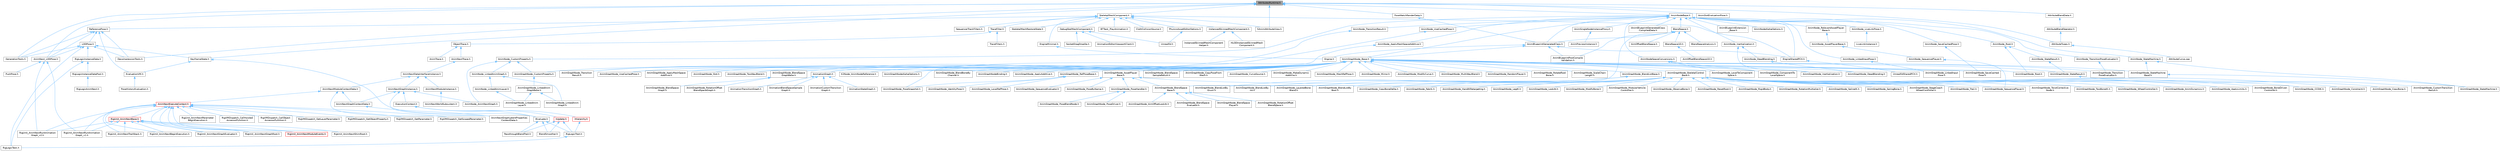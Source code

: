 digraph "AttributesRuntime.h"
{
 // INTERACTIVE_SVG=YES
 // LATEX_PDF_SIZE
  bgcolor="transparent";
  edge [fontname=Helvetica,fontsize=10,labelfontname=Helvetica,labelfontsize=10];
  node [fontname=Helvetica,fontsize=10,shape=box,height=0.2,width=0.4];
  Node1 [id="Node000001",label="AttributesRuntime.h",height=0.2,width=0.4,color="gray40", fillcolor="grey60", style="filled", fontcolor="black",tooltip=" "];
  Node1 -> Node2 [id="edge1_Node000001_Node000002",dir="back",color="steelblue1",style="solid",tooltip=" "];
  Node2 [id="Node000002",label="AnimNext_LODPose.h",height=0.2,width=0.4,color="grey40", fillcolor="white", style="filled",URL="$d7/d76/AnimNext__LODPose_8h.html",tooltip=" "];
  Node2 -> Node3 [id="edge2_Node000002_Node000003",dir="back",color="steelblue1",style="solid",tooltip=" "];
  Node3 [id="Node000003",label="PushPose.h",height=0.2,width=0.4,color="grey40", fillcolor="white", style="filled",URL="$d2/de9/PushPose_8h.html",tooltip=" "];
  Node2 -> Node4 [id="edge3_Node000002_Node000004",dir="back",color="steelblue1",style="solid",tooltip=" "];
  Node4 [id="Node000004",label="RigUnit_AnimNextRunAnimation\lGraph_v1.h",height=0.2,width=0.4,color="grey40", fillcolor="white", style="filled",URL="$d1/df7/RigUnit__AnimNextRunAnimationGraph__v1_8h.html",tooltip=" "];
  Node2 -> Node5 [id="edge4_Node000002_Node000005",dir="back",color="steelblue1",style="solid",tooltip=" "];
  Node5 [id="Node000005",label="RigUnit_AnimNextRunAnimation\lGraph_v2.h",height=0.2,width=0.4,color="grey40", fillcolor="white", style="filled",URL="$d6/d84/RigUnit__AnimNextRunAnimationGraph__v2_8h.html",tooltip=" "];
  Node1 -> Node6 [id="edge5_Node000001_Node000006",dir="back",color="steelblue1",style="solid",tooltip=" "];
  Node6 [id="Node000006",label="AnimNodeBase.h",height=0.2,width=0.4,color="grey40", fillcolor="white", style="filled",URL="$d9/dce/AnimNodeBase_8h.html",tooltip=" "];
  Node6 -> Node7 [id="edge6_Node000006_Node000007",dir="back",color="steelblue1",style="solid",tooltip=" "];
  Node7 [id="Node000007",label="AnimBlueprintExtension\l_Base.h",height=0.2,width=0.4,color="grey40", fillcolor="white", style="filled",URL="$d1/d73/AnimBlueprintExtension__Base_8h.html",tooltip=" "];
  Node6 -> Node8 [id="edge7_Node000006_Node000008",dir="back",color="steelblue1",style="solid",tooltip=" "];
  Node8 [id="Node000008",label="AnimBlueprintGeneratedClass.h",height=0.2,width=0.4,color="grey40", fillcolor="white", style="filled",URL="$dc/d81/AnimBlueprintGeneratedClass_8h.html",tooltip=" "];
  Node8 -> Node9 [id="edge8_Node000008_Node000009",dir="back",color="steelblue1",style="solid",tooltip=" "];
  Node9 [id="Node000009",label="AnimBlueprintPostCompile\lValidation.h",height=0.2,width=0.4,color="grey40", fillcolor="white", style="filled",URL="$de/d1b/AnimBlueprintPostCompileValidation_8h.html",tooltip=" "];
  Node8 -> Node10 [id="edge9_Node000008_Node000010",dir="back",color="steelblue1",style="solid",tooltip=" "];
  Node10 [id="Node000010",label="AnimGraphNode_Base.h",height=0.2,width=0.4,color="grey40", fillcolor="white", style="filled",URL="$d0/dfb/AnimGraphNode__Base_8h.html",tooltip=" "];
  Node10 -> Node11 [id="edge10_Node000010_Node000011",dir="back",color="steelblue1",style="solid",tooltip=" "];
  Node11 [id="Node000011",label="AnimGraphNodeAlphaOptions.h",height=0.2,width=0.4,color="grey40", fillcolor="white", style="filled",URL="$d6/df6/AnimGraphNodeAlphaOptions_8h.html",tooltip=" "];
  Node10 -> Node12 [id="edge11_Node000010_Node000012",dir="back",color="steelblue1",style="solid",tooltip=" "];
  Node12 [id="Node000012",label="AnimGraphNodeBinding.h",height=0.2,width=0.4,color="grey40", fillcolor="white", style="filled",URL="$d6/d3b/AnimGraphNodeBinding_8h.html",tooltip=" "];
  Node10 -> Node13 [id="edge12_Node000010_Node000013",dir="back",color="steelblue1",style="solid",tooltip=" "];
  Node13 [id="Node000013",label="AnimGraphNode_ApplyAdditive.h",height=0.2,width=0.4,color="grey40", fillcolor="white", style="filled",URL="$da/d67/AnimGraphNode__ApplyAdditive_8h.html",tooltip=" "];
  Node10 -> Node14 [id="edge13_Node000010_Node000014",dir="back",color="steelblue1",style="solid",tooltip=" "];
  Node14 [id="Node000014",label="AnimGraphNode_ApplyMeshSpace\lAdditive.h",height=0.2,width=0.4,color="grey40", fillcolor="white", style="filled",URL="$dd/dc4/AnimGraphNode__ApplyMeshSpaceAdditive_8h.html",tooltip=" "];
  Node10 -> Node15 [id="edge14_Node000010_Node000015",dir="back",color="steelblue1",style="solid",tooltip=" "];
  Node15 [id="Node000015",label="AnimGraphNode_AssetPlayer\lBase.h",height=0.2,width=0.4,color="grey40", fillcolor="white", style="filled",URL="$d1/d4f/AnimGraphNode__AssetPlayerBase_8h.html",tooltip=" "];
  Node15 -> Node16 [id="edge15_Node000015_Node000016",dir="back",color="steelblue1",style="solid",tooltip=" "];
  Node16 [id="Node000016",label="AnimGraphNode_BlendSpace\lBase.h",height=0.2,width=0.4,color="grey40", fillcolor="white", style="filled",URL="$d7/d6d/AnimGraphNode__BlendSpaceBase_8h.html",tooltip=" "];
  Node16 -> Node17 [id="edge16_Node000016_Node000017",dir="back",color="steelblue1",style="solid",tooltip=" "];
  Node17 [id="Node000017",label="AnimGraphNode_AimOffsetLookAt.h",height=0.2,width=0.4,color="grey40", fillcolor="white", style="filled",URL="$d2/daa/AnimGraphNode__AimOffsetLookAt_8h.html",tooltip=" "];
  Node16 -> Node18 [id="edge17_Node000016_Node000018",dir="back",color="steelblue1",style="solid",tooltip=" "];
  Node18 [id="Node000018",label="AnimGraphNode_BlendSpace\lEvaluator.h",height=0.2,width=0.4,color="grey40", fillcolor="white", style="filled",URL="$d0/d5d/AnimGraphNode__BlendSpaceEvaluator_8h.html",tooltip=" "];
  Node16 -> Node19 [id="edge18_Node000016_Node000019",dir="back",color="steelblue1",style="solid",tooltip=" "];
  Node19 [id="Node000019",label="AnimGraphNode_BlendSpace\lPlayer.h",height=0.2,width=0.4,color="grey40", fillcolor="white", style="filled",URL="$d2/d22/AnimGraphNode__BlendSpacePlayer_8h.html",tooltip=" "];
  Node16 -> Node20 [id="edge19_Node000016_Node000020",dir="back",color="steelblue1",style="solid",tooltip=" "];
  Node20 [id="Node000020",label="AnimGraphNode_RotationOffset\lBlendSpace.h",height=0.2,width=0.4,color="grey40", fillcolor="white", style="filled",URL="$dc/dd5/AnimGraphNode__RotationOffsetBlendSpace_8h.html",tooltip=" "];
  Node15 -> Node21 [id="edge20_Node000015_Node000021",dir="back",color="steelblue1",style="solid",tooltip=" "];
  Node21 [id="Node000021",label="AnimGraphNode_PoseByName.h",height=0.2,width=0.4,color="grey40", fillcolor="white", style="filled",URL="$d7/d02/AnimGraphNode__PoseByName_8h.html",tooltip=" "];
  Node15 -> Node22 [id="edge21_Node000015_Node000022",dir="back",color="steelblue1",style="solid",tooltip=" "];
  Node22 [id="Node000022",label="AnimGraphNode_PoseHandler.h",height=0.2,width=0.4,color="grey40", fillcolor="white", style="filled",URL="$df/dfb/AnimGraphNode__PoseHandler_8h.html",tooltip=" "];
  Node22 -> Node23 [id="edge22_Node000022_Node000023",dir="back",color="steelblue1",style="solid",tooltip=" "];
  Node23 [id="Node000023",label="AnimGraphNode_PoseBlendNode.h",height=0.2,width=0.4,color="grey40", fillcolor="white", style="filled",URL="$de/d70/AnimGraphNode__PoseBlendNode_8h.html",tooltip=" "];
  Node22 -> Node24 [id="edge23_Node000022_Node000024",dir="back",color="steelblue1",style="solid",tooltip=" "];
  Node24 [id="Node000024",label="AnimGraphNode_PoseDriver.h",height=0.2,width=0.4,color="grey40", fillcolor="white", style="filled",URL="$d7/d7d/AnimGraphNode__PoseDriver_8h.html",tooltip=" "];
  Node15 -> Node25 [id="edge24_Node000015_Node000025",dir="back",color="steelblue1",style="solid",tooltip=" "];
  Node25 [id="Node000025",label="AnimGraphNode_SequenceEvaluator.h",height=0.2,width=0.4,color="grey40", fillcolor="white", style="filled",URL="$d1/d1c/AnimGraphNode__SequenceEvaluator_8h.html",tooltip=" "];
  Node15 -> Node26 [id="edge25_Node000015_Node000026",dir="back",color="steelblue1",style="solid",tooltip=" "];
  Node26 [id="Node000026",label="AnimGraphNode_SequencePlayer.h",height=0.2,width=0.4,color="grey40", fillcolor="white", style="filled",URL="$d2/d91/AnimGraphNode__SequencePlayer_8h.html",tooltip=" "];
  Node10 -> Node27 [id="edge26_Node000010_Node000027",dir="back",color="steelblue1",style="solid",tooltip=" "];
  Node27 [id="Node000027",label="AnimGraphNode_BlendBoneBy\lChannel.h",height=0.2,width=0.4,color="grey40", fillcolor="white", style="filled",URL="$de/da9/AnimGraphNode__BlendBoneByChannel_8h.html",tooltip=" "];
  Node10 -> Node28 [id="edge27_Node000010_Node000028",dir="back",color="steelblue1",style="solid",tooltip=" "];
  Node28 [id="Node000028",label="AnimGraphNode_BlendListBase.h",height=0.2,width=0.4,color="grey40", fillcolor="white", style="filled",URL="$d7/d20/AnimGraphNode__BlendListBase_8h.html",tooltip=" "];
  Node28 -> Node29 [id="edge28_Node000028_Node000029",dir="back",color="steelblue1",style="solid",tooltip=" "];
  Node29 [id="Node000029",label="AnimGraphNode_BlendListBy\lBool.h",height=0.2,width=0.4,color="grey40", fillcolor="white", style="filled",URL="$d9/d9d/AnimGraphNode__BlendListByBool_8h.html",tooltip=" "];
  Node28 -> Node30 [id="edge29_Node000028_Node000030",dir="back",color="steelblue1",style="solid",tooltip=" "];
  Node30 [id="Node000030",label="AnimGraphNode_BlendListBy\lEnum.h",height=0.2,width=0.4,color="grey40", fillcolor="white", style="filled",URL="$de/d60/AnimGraphNode__BlendListByEnum_8h.html",tooltip=" "];
  Node28 -> Node31 [id="edge30_Node000028_Node000031",dir="back",color="steelblue1",style="solid",tooltip=" "];
  Node31 [id="Node000031",label="AnimGraphNode_BlendListBy\lInt.h",height=0.2,width=0.4,color="grey40", fillcolor="white", style="filled",URL="$dc/df2/AnimGraphNode__BlendListByInt_8h.html",tooltip=" "];
  Node28 -> Node32 [id="edge31_Node000028_Node000032",dir="back",color="steelblue1",style="solid",tooltip=" "];
  Node32 [id="Node000032",label="AnimGraphNode_LayeredBone\lBlend.h",height=0.2,width=0.4,color="grey40", fillcolor="white", style="filled",URL="$d2/d01/AnimGraphNode__LayeredBoneBlend_8h.html",tooltip=" "];
  Node10 -> Node33 [id="edge32_Node000010_Node000033",dir="back",color="steelblue1",style="solid",tooltip=" "];
  Node33 [id="Node000033",label="AnimGraphNode_BlendSpace\lGraphBase.h",height=0.2,width=0.4,color="grey40", fillcolor="white", style="filled",URL="$d6/d44/AnimGraphNode__BlendSpaceGraphBase_8h.html",tooltip=" "];
  Node33 -> Node34 [id="edge33_Node000033_Node000034",dir="back",color="steelblue1",style="solid",tooltip=" "];
  Node34 [id="Node000034",label="AnimGraphNode_BlendSpace\lGraph.h",height=0.2,width=0.4,color="grey40", fillcolor="white", style="filled",URL="$d7/d81/AnimGraphNode__BlendSpaceGraph_8h.html",tooltip=" "];
  Node33 -> Node35 [id="edge34_Node000033_Node000035",dir="back",color="steelblue1",style="solid",tooltip=" "];
  Node35 [id="Node000035",label="AnimGraphNode_RotationOffset\lBlendSpaceGraph.h",height=0.2,width=0.4,color="grey40", fillcolor="white", style="filled",URL="$d0/d4c/AnimGraphNode__RotationOffsetBlendSpaceGraph_8h.html",tooltip=" "];
  Node10 -> Node36 [id="edge35_Node000010_Node000036",dir="back",color="steelblue1",style="solid",tooltip=" "];
  Node36 [id="Node000036",label="AnimGraphNode_BlendSpace\lSampleResult.h",height=0.2,width=0.4,color="grey40", fillcolor="white", style="filled",URL="$de/df8/AnimGraphNode__BlendSpaceSampleResult_8h.html",tooltip=" "];
  Node10 -> Node37 [id="edge36_Node000010_Node000037",dir="back",color="steelblue1",style="solid",tooltip=" "];
  Node37 [id="Node000037",label="AnimGraphNode_ComponentTo\lLocalSpace.h",height=0.2,width=0.4,color="grey40", fillcolor="white", style="filled",URL="$d1/d3f/AnimGraphNode__ComponentToLocalSpace_8h.html",tooltip=" "];
  Node10 -> Node38 [id="edge37_Node000010_Node000038",dir="back",color="steelblue1",style="solid",tooltip=" "];
  Node38 [id="Node000038",label="AnimGraphNode_CopyPoseFrom\lMesh.h",height=0.2,width=0.4,color="grey40", fillcolor="white", style="filled",URL="$d6/d71/AnimGraphNode__CopyPoseFromMesh_8h.html",tooltip=" "];
  Node10 -> Node39 [id="edge38_Node000010_Node000039",dir="back",color="steelblue1",style="solid",tooltip=" "];
  Node39 [id="Node000039",label="AnimGraphNode_CurveSource.h",height=0.2,width=0.4,color="grey40", fillcolor="white", style="filled",URL="$dc/de5/AnimGraphNode__CurveSource_8h.html",tooltip=" "];
  Node10 -> Node40 [id="edge39_Node000010_Node000040",dir="back",color="steelblue1",style="solid",tooltip=" "];
  Node40 [id="Node000040",label="AnimGraphNode_CustomProperty.h",height=0.2,width=0.4,color="grey40", fillcolor="white", style="filled",URL="$d8/d3f/AnimGraphNode__CustomProperty_8h.html",tooltip=" "];
  Node40 -> Node41 [id="edge40_Node000040_Node000041",dir="back",color="steelblue1",style="solid",tooltip=" "];
  Node41 [id="Node000041",label="AnimGraphNode_LinkedAnim\lGraphBase.h",height=0.2,width=0.4,color="grey40", fillcolor="white", style="filled",URL="$d5/de1/AnimGraphNode__LinkedAnimGraphBase_8h.html",tooltip=" "];
  Node41 -> Node42 [id="edge41_Node000041_Node000042",dir="back",color="steelblue1",style="solid",tooltip=" "];
  Node42 [id="Node000042",label="AnimGraphNode_LinkedAnim\lGraph.h",height=0.2,width=0.4,color="grey40", fillcolor="white", style="filled",URL="$da/dd5/AnimGraphNode__LinkedAnimGraph_8h.html",tooltip=" "];
  Node41 -> Node43 [id="edge42_Node000041_Node000043",dir="back",color="steelblue1",style="solid",tooltip=" "];
  Node43 [id="Node000043",label="AnimGraphNode_LinkedAnim\lLayer.h",height=0.2,width=0.4,color="grey40", fillcolor="white", style="filled",URL="$dc/d51/AnimGraphNode__LinkedAnimLayer_8h.html",tooltip=" "];
  Node10 -> Node44 [id="edge43_Node000010_Node000044",dir="back",color="steelblue1",style="solid",tooltip=" "];
  Node44 [id="Node000044",label="AnimGraphNode_DeadBlending.h",height=0.2,width=0.4,color="grey40", fillcolor="white", style="filled",URL="$d8/d73/AnimGraphNode__DeadBlending_8h.html",tooltip=" "];
  Node10 -> Node45 [id="edge44_Node000010_Node000045",dir="back",color="steelblue1",style="solid",tooltip=" "];
  Node45 [id="Node000045",label="AnimGraphNode_Inertialization.h",height=0.2,width=0.4,color="grey40", fillcolor="white", style="filled",URL="$d7/d66/AnimGraphNode__Inertialization_8h.html",tooltip=" "];
  Node10 -> Node46 [id="edge45_Node000010_Node000046",dir="back",color="steelblue1",style="solid",tooltip=" "];
  Node46 [id="Node000046",label="AnimGraphNode_LinkedInput\lPose.h",height=0.2,width=0.4,color="grey40", fillcolor="white", style="filled",URL="$d7/d8c/AnimGraphNode__LinkedInputPose_8h.html",tooltip=" "];
  Node10 -> Node47 [id="edge46_Node000010_Node000047",dir="back",color="steelblue1",style="solid",tooltip=" "];
  Node47 [id="Node000047",label="AnimGraphNode_LocalToComponent\lSpace.h",height=0.2,width=0.4,color="grey40", fillcolor="white", style="filled",URL="$d6/d01/AnimGraphNode__LocalToComponentSpace_8h.html",tooltip=" "];
  Node10 -> Node48 [id="edge47_Node000010_Node000048",dir="back",color="steelblue1",style="solid",tooltip=" "];
  Node48 [id="Node000048",label="AnimGraphNode_MakeDynamic\lAdditive.h",height=0.2,width=0.4,color="grey40", fillcolor="white", style="filled",URL="$d4/dc9/AnimGraphNode__MakeDynamicAdditive_8h.html",tooltip=" "];
  Node10 -> Node49 [id="edge48_Node000010_Node000049",dir="back",color="steelblue1",style="solid",tooltip=" "];
  Node49 [id="Node000049",label="AnimGraphNode_MeshRefPose.h",height=0.2,width=0.4,color="grey40", fillcolor="white", style="filled",URL="$d3/d58/AnimGraphNode__MeshRefPose_8h.html",tooltip=" "];
  Node10 -> Node50 [id="edge49_Node000010_Node000050",dir="back",color="steelblue1",style="solid",tooltip=" "];
  Node50 [id="Node000050",label="AnimGraphNode_Mirror.h",height=0.2,width=0.4,color="grey40", fillcolor="white", style="filled",URL="$de/d96/AnimGraphNode__Mirror_8h.html",tooltip=" "];
  Node10 -> Node51 [id="edge50_Node000010_Node000051",dir="back",color="steelblue1",style="solid",tooltip=" "];
  Node51 [id="Node000051",label="AnimGraphNode_ModifyCurve.h",height=0.2,width=0.4,color="grey40", fillcolor="white", style="filled",URL="$d5/d09/AnimGraphNode__ModifyCurve_8h.html",tooltip=" "];
  Node10 -> Node52 [id="edge51_Node000010_Node000052",dir="back",color="steelblue1",style="solid",tooltip=" "];
  Node52 [id="Node000052",label="AnimGraphNode_MultiWayBlend.h",height=0.2,width=0.4,color="grey40", fillcolor="white", style="filled",URL="$dd/dcb/AnimGraphNode__MultiWayBlend_8h.html",tooltip=" "];
  Node10 -> Node53 [id="edge52_Node000010_Node000053",dir="back",color="steelblue1",style="solid",tooltip=" "];
  Node53 [id="Node000053",label="AnimGraphNode_PoseSnapshot.h",height=0.2,width=0.4,color="grey40", fillcolor="white", style="filled",URL="$d1/d92/AnimGraphNode__PoseSnapshot_8h.html",tooltip=" "];
  Node10 -> Node54 [id="edge53_Node000010_Node000054",dir="back",color="steelblue1",style="solid",tooltip=" "];
  Node54 [id="Node000054",label="AnimGraphNode_RandomPlayer.h",height=0.2,width=0.4,color="grey40", fillcolor="white", style="filled",URL="$dc/d48/AnimGraphNode__RandomPlayer_8h.html",tooltip=" "];
  Node10 -> Node55 [id="edge54_Node000010_Node000055",dir="back",color="steelblue1",style="solid",tooltip=" "];
  Node55 [id="Node000055",label="AnimGraphNode_RefPoseBase.h",height=0.2,width=0.4,color="grey40", fillcolor="white", style="filled",URL="$d8/d34/AnimGraphNode__RefPoseBase_8h.html",tooltip=" "];
  Node55 -> Node56 [id="edge55_Node000055_Node000056",dir="back",color="steelblue1",style="solid",tooltip=" "];
  Node56 [id="Node000056",label="AnimGraphNode_IdentityPose.h",height=0.2,width=0.4,color="grey40", fillcolor="white", style="filled",URL="$d8/dac/AnimGraphNode__IdentityPose_8h.html",tooltip=" "];
  Node55 -> Node57 [id="edge56_Node000055_Node000057",dir="back",color="steelblue1",style="solid",tooltip=" "];
  Node57 [id="Node000057",label="AnimGraphNode_LocalRefPose.h",height=0.2,width=0.4,color="grey40", fillcolor="white", style="filled",URL="$df/d6f/AnimGraphNode__LocalRefPose_8h.html",tooltip=" "];
  Node55 -> Node53 [id="edge57_Node000055_Node000053",dir="back",color="steelblue1",style="solid",tooltip=" "];
  Node10 -> Node58 [id="edge58_Node000010_Node000058",dir="back",color="steelblue1",style="solid",tooltip=" "];
  Node58 [id="Node000058",label="AnimGraphNode_Root.h",height=0.2,width=0.4,color="grey40", fillcolor="white", style="filled",URL="$d2/d39/AnimGraphNode__Root_8h.html",tooltip=" "];
  Node10 -> Node59 [id="edge59_Node000010_Node000059",dir="back",color="steelblue1",style="solid",tooltip=" "];
  Node59 [id="Node000059",label="AnimGraphNode_RotateRoot\lBone.h",height=0.2,width=0.4,color="grey40", fillcolor="white", style="filled",URL="$d4/de0/AnimGraphNode__RotateRootBone_8h.html",tooltip=" "];
  Node10 -> Node60 [id="edge60_Node000010_Node000060",dir="back",color="steelblue1",style="solid",tooltip=" "];
  Node60 [id="Node000060",label="AnimGraphNode_SaveCached\lPose.h",height=0.2,width=0.4,color="grey40", fillcolor="white", style="filled",URL="$df/d5e/AnimGraphNode__SaveCachedPose_8h.html",tooltip=" "];
  Node10 -> Node61 [id="edge61_Node000010_Node000061",dir="back",color="steelblue1",style="solid",tooltip=" "];
  Node61 [id="Node000061",label="AnimGraphNode_ScaleChain\lLength.h",height=0.2,width=0.4,color="grey40", fillcolor="white", style="filled",URL="$d9/df8/AnimGraphNode__ScaleChainLength_8h.html",tooltip=" "];
  Node10 -> Node62 [id="edge62_Node000010_Node000062",dir="back",color="steelblue1",style="solid",tooltip=" "];
  Node62 [id="Node000062",label="AnimGraphNode_SkeletalControl\lBase.h",height=0.2,width=0.4,color="grey40", fillcolor="white", style="filled",URL="$d9/dff/AnimGraphNode__SkeletalControlBase_8h.html",tooltip=" "];
  Node62 -> Node63 [id="edge63_Node000062_Node000063",dir="back",color="steelblue1",style="solid",tooltip=" "];
  Node63 [id="Node000063",label="AnimGraphNode_AnimDynamics.h",height=0.2,width=0.4,color="grey40", fillcolor="white", style="filled",URL="$da/dc2/AnimGraphNode__AnimDynamics_8h.html",tooltip=" "];
  Node62 -> Node64 [id="edge64_Node000062_Node000064",dir="back",color="steelblue1",style="solid",tooltip=" "];
  Node64 [id="Node000064",label="AnimGraphNode_ApplyLimits.h",height=0.2,width=0.4,color="grey40", fillcolor="white", style="filled",URL="$dc/d36/AnimGraphNode__ApplyLimits_8h.html",tooltip=" "];
  Node62 -> Node65 [id="edge65_Node000062_Node000065",dir="back",color="steelblue1",style="solid",tooltip=" "];
  Node65 [id="Node000065",label="AnimGraphNode_BoneDriven\lController.h",height=0.2,width=0.4,color="grey40", fillcolor="white", style="filled",URL="$df/df3/AnimGraphNode__BoneDrivenController_8h.html",tooltip=" "];
  Node62 -> Node66 [id="edge66_Node000062_Node000066",dir="back",color="steelblue1",style="solid",tooltip=" "];
  Node66 [id="Node000066",label="AnimGraphNode_CCDIK.h",height=0.2,width=0.4,color="grey40", fillcolor="white", style="filled",URL="$df/d0d/AnimGraphNode__CCDIK_8h.html",tooltip=" "];
  Node62 -> Node67 [id="edge67_Node000062_Node000067",dir="back",color="steelblue1",style="solid",tooltip=" "];
  Node67 [id="Node000067",label="AnimGraphNode_Constraint.h",height=0.2,width=0.4,color="grey40", fillcolor="white", style="filled",URL="$d2/d98/AnimGraphNode__Constraint_8h.html",tooltip=" "];
  Node62 -> Node68 [id="edge68_Node000062_Node000068",dir="back",color="steelblue1",style="solid",tooltip=" "];
  Node68 [id="Node000068",label="AnimGraphNode_CopyBone.h",height=0.2,width=0.4,color="grey40", fillcolor="white", style="filled",URL="$dc/de6/AnimGraphNode__CopyBone_8h.html",tooltip=" "];
  Node62 -> Node69 [id="edge69_Node000062_Node000069",dir="back",color="steelblue1",style="solid",tooltip=" "];
  Node69 [id="Node000069",label="AnimGraphNode_CopyBoneDelta.h",height=0.2,width=0.4,color="grey40", fillcolor="white", style="filled",URL="$d8/d60/AnimGraphNode__CopyBoneDelta_8h.html",tooltip=" "];
  Node62 -> Node70 [id="edge70_Node000062_Node000070",dir="back",color="steelblue1",style="solid",tooltip=" "];
  Node70 [id="Node000070",label="AnimGraphNode_Fabrik.h",height=0.2,width=0.4,color="grey40", fillcolor="white", style="filled",URL="$d6/d79/AnimGraphNode__Fabrik_8h.html",tooltip=" "];
  Node62 -> Node71 [id="edge71_Node000062_Node000071",dir="back",color="steelblue1",style="solid",tooltip=" "];
  Node71 [id="Node000071",label="AnimGraphNode_HandIKRetargeting.h",height=0.2,width=0.4,color="grey40", fillcolor="white", style="filled",URL="$dd/dee/AnimGraphNode__HandIKRetargeting_8h.html",tooltip=" "];
  Node62 -> Node72 [id="edge72_Node000062_Node000072",dir="back",color="steelblue1",style="solid",tooltip=" "];
  Node72 [id="Node000072",label="AnimGraphNode_LegIK.h",height=0.2,width=0.4,color="grey40", fillcolor="white", style="filled",URL="$d3/d59/AnimGraphNode__LegIK_8h.html",tooltip=" "];
  Node62 -> Node73 [id="edge73_Node000062_Node000073",dir="back",color="steelblue1",style="solid",tooltip=" "];
  Node73 [id="Node000073",label="AnimGraphNode_LookAt.h",height=0.2,width=0.4,color="grey40", fillcolor="white", style="filled",URL="$dd/de3/AnimGraphNode__LookAt_8h.html",tooltip=" "];
  Node62 -> Node74 [id="edge74_Node000062_Node000074",dir="back",color="steelblue1",style="solid",tooltip=" "];
  Node74 [id="Node000074",label="AnimGraphNode_ModifyBone.h",height=0.2,width=0.4,color="grey40", fillcolor="white", style="filled",URL="$d1/d8e/AnimGraphNode__ModifyBone_8h.html",tooltip=" "];
  Node62 -> Node75 [id="edge75_Node000062_Node000075",dir="back",color="steelblue1",style="solid",tooltip=" "];
  Node75 [id="Node000075",label="AnimGraphNode_ModularVehicle\lController.h",height=0.2,width=0.4,color="grey40", fillcolor="white", style="filled",URL="$d3/d04/AnimGraphNode__ModularVehicleController_8h.html",tooltip=" "];
  Node62 -> Node76 [id="edge76_Node000062_Node000076",dir="back",color="steelblue1",style="solid",tooltip=" "];
  Node76 [id="Node000076",label="AnimGraphNode_ObserveBone.h",height=0.2,width=0.4,color="grey40", fillcolor="white", style="filled",URL="$d0/dcc/AnimGraphNode__ObserveBone_8h.html",tooltip=" "];
  Node62 -> Node77 [id="edge77_Node000062_Node000077",dir="back",color="steelblue1",style="solid",tooltip=" "];
  Node77 [id="Node000077",label="AnimGraphNode_ResetRoot.h",height=0.2,width=0.4,color="grey40", fillcolor="white", style="filled",URL="$dd/da9/AnimGraphNode__ResetRoot_8h.html",tooltip=" "];
  Node62 -> Node78 [id="edge78_Node000062_Node000078",dir="back",color="steelblue1",style="solid",tooltip=" "];
  Node78 [id="Node000078",label="AnimGraphNode_RigidBody.h",height=0.2,width=0.4,color="grey40", fillcolor="white", style="filled",URL="$d0/d05/AnimGraphNode__RigidBody_8h.html",tooltip=" "];
  Node62 -> Node79 [id="edge79_Node000062_Node000079",dir="back",color="steelblue1",style="solid",tooltip=" "];
  Node79 [id="Node000079",label="AnimGraphNode_RotationMultiplier.h",height=0.2,width=0.4,color="grey40", fillcolor="white", style="filled",URL="$d6/d16/AnimGraphNode__RotationMultiplier_8h.html",tooltip=" "];
  Node62 -> Node80 [id="edge80_Node000062_Node000080",dir="back",color="steelblue1",style="solid",tooltip=" "];
  Node80 [id="Node000080",label="AnimGraphNode_SplineIK.h",height=0.2,width=0.4,color="grey40", fillcolor="white", style="filled",URL="$d0/d7e/AnimGraphNode__SplineIK_8h.html",tooltip=" "];
  Node62 -> Node81 [id="edge81_Node000062_Node000081",dir="back",color="steelblue1",style="solid",tooltip=" "];
  Node81 [id="Node000081",label="AnimGraphNode_SpringBone.h",height=0.2,width=0.4,color="grey40", fillcolor="white", style="filled",URL="$dc/d38/AnimGraphNode__SpringBone_8h.html",tooltip=" "];
  Node62 -> Node82 [id="edge82_Node000062_Node000082",dir="back",color="steelblue1",style="solid",tooltip=" "];
  Node82 [id="Node000082",label="AnimGraphNode_StageCoach\lWheelController.h",height=0.2,width=0.4,color="grey40", fillcolor="white", style="filled",URL="$d6/dbe/AnimGraphNode__StageCoachWheelController_8h.html",tooltip=" "];
  Node62 -> Node83 [id="edge83_Node000062_Node000083",dir="back",color="steelblue1",style="solid",tooltip=" "];
  Node83 [id="Node000083",label="AnimGraphNode_Trail.h",height=0.2,width=0.4,color="grey40", fillcolor="white", style="filled",URL="$d4/d5a/AnimGraphNode__Trail_8h.html",tooltip=" "];
  Node62 -> Node84 [id="edge84_Node000062_Node000084",dir="back",color="steelblue1",style="solid",tooltip=" "];
  Node84 [id="Node000084",label="AnimGraphNode_TwistCorrective\lNode.h",height=0.2,width=0.4,color="grey40", fillcolor="white", style="filled",URL="$de/d7f/AnimGraphNode__TwistCorrectiveNode_8h.html",tooltip=" "];
  Node62 -> Node85 [id="edge85_Node000062_Node000085",dir="back",color="steelblue1",style="solid",tooltip=" "];
  Node85 [id="Node000085",label="AnimGraphNode_TwoBoneIK.h",height=0.2,width=0.4,color="grey40", fillcolor="white", style="filled",URL="$d1/dc2/AnimGraphNode__TwoBoneIK_8h.html",tooltip=" "];
  Node62 -> Node86 [id="edge86_Node000062_Node000086",dir="back",color="steelblue1",style="solid",tooltip=" "];
  Node86 [id="Node000086",label="AnimGraphNode_WheelController.h",height=0.2,width=0.4,color="grey40", fillcolor="white", style="filled",URL="$df/de4/AnimGraphNode__WheelController_8h.html",tooltip=" "];
  Node10 -> Node87 [id="edge87_Node000010_Node000087",dir="back",color="steelblue1",style="solid",tooltip=" "];
  Node87 [id="Node000087",label="AnimGraphNode_Slot.h",height=0.2,width=0.4,color="grey40", fillcolor="white", style="filled",URL="$df/d63/AnimGraphNode__Slot_8h.html",tooltip=" "];
  Node10 -> Node88 [id="edge88_Node000010_Node000088",dir="back",color="steelblue1",style="solid",tooltip=" "];
  Node88 [id="Node000088",label="AnimGraphNode_StateMachine\lBase.h",height=0.2,width=0.4,color="grey40", fillcolor="white", style="filled",URL="$dc/d11/AnimGraphNode__StateMachineBase_8h.html",tooltip=" "];
  Node88 -> Node89 [id="edge89_Node000088_Node000089",dir="back",color="steelblue1",style="solid",tooltip=" "];
  Node89 [id="Node000089",label="AnimGraphNode_StateMachine.h",height=0.2,width=0.4,color="grey40", fillcolor="white", style="filled",URL="$d9/d4d/AnimGraphNode__StateMachine_8h.html",tooltip=" "];
  Node10 -> Node90 [id="edge90_Node000010_Node000090",dir="back",color="steelblue1",style="solid",tooltip=" "];
  Node90 [id="Node000090",label="AnimGraphNode_StateResult.h",height=0.2,width=0.4,color="grey40", fillcolor="white", style="filled",URL="$d3/d7e/AnimGraphNode__StateResult_8h.html",tooltip=" "];
  Node90 -> Node91 [id="edge91_Node000090_Node000091",dir="back",color="steelblue1",style="solid",tooltip=" "];
  Node91 [id="Node000091",label="AnimGraphNode_CustomTransition\lResult.h",height=0.2,width=0.4,color="grey40", fillcolor="white", style="filled",URL="$df/d6e/AnimGraphNode__CustomTransitionResult_8h.html",tooltip=" "];
  Node10 -> Node92 [id="edge92_Node000010_Node000092",dir="back",color="steelblue1",style="solid",tooltip=" "];
  Node92 [id="Node000092",label="AnimGraphNode_Transition\lPoseEvaluator.h",height=0.2,width=0.4,color="grey40", fillcolor="white", style="filled",URL="$d8/dec/AnimGraphNode__TransitionPoseEvaluator_8h.html",tooltip=" "];
  Node10 -> Node93 [id="edge93_Node000010_Node000093",dir="back",color="steelblue1",style="solid",tooltip=" "];
  Node93 [id="Node000093",label="AnimGraphNode_Transition\lResult.h",height=0.2,width=0.4,color="grey40", fillcolor="white", style="filled",URL="$d7/d74/AnimGraphNode__TransitionResult_8h.html",tooltip=" "];
  Node10 -> Node94 [id="edge94_Node000010_Node000094",dir="back",color="steelblue1",style="solid",tooltip=" "];
  Node94 [id="Node000094",label="AnimGraphNode_TwoWayBlend.h",height=0.2,width=0.4,color="grey40", fillcolor="white", style="filled",URL="$d0/df0/AnimGraphNode__TwoWayBlend_8h.html",tooltip=" "];
  Node10 -> Node95 [id="edge95_Node000010_Node000095",dir="back",color="steelblue1",style="solid",tooltip=" "];
  Node95 [id="Node000095",label="AnimGraphNode_UseCachedPose.h",height=0.2,width=0.4,color="grey40", fillcolor="white", style="filled",URL="$d8/d30/AnimGraphNode__UseCachedPose_8h.html",tooltip=" "];
  Node10 -> Node96 [id="edge96_Node000010_Node000096",dir="back",color="steelblue1",style="solid",tooltip=" "];
  Node96 [id="Node000096",label="AnimationGraph.h",height=0.2,width=0.4,color="grey40", fillcolor="white", style="filled",URL="$df/d2e/AnimationGraph_8h.html",tooltip=" "];
  Node96 -> Node97 [id="edge97_Node000096_Node000097",dir="back",color="steelblue1",style="solid",tooltip=" "];
  Node97 [id="Node000097",label="AnimationBlendSpaceSample\lGraph.h",height=0.2,width=0.4,color="grey40", fillcolor="white", style="filled",URL="$d1/d35/AnimationBlendSpaceSampleGraph_8h.html",tooltip=" "];
  Node96 -> Node98 [id="edge98_Node000096_Node000098",dir="back",color="steelblue1",style="solid",tooltip=" "];
  Node98 [id="Node000098",label="AnimationCustomTransition\lGraph.h",height=0.2,width=0.4,color="grey40", fillcolor="white", style="filled",URL="$dc/d6c/AnimationCustomTransitionGraph_8h.html",tooltip=" "];
  Node96 -> Node99 [id="edge99_Node000096_Node000099",dir="back",color="steelblue1",style="solid",tooltip=" "];
  Node99 [id="Node000099",label="AnimationStateGraph.h",height=0.2,width=0.4,color="grey40", fillcolor="white", style="filled",URL="$d1/d71/AnimationStateGraph_8h.html",tooltip=" "];
  Node96 -> Node100 [id="edge100_Node000096_Node000100",dir="back",color="steelblue1",style="solid",tooltip=" "];
  Node100 [id="Node000100",label="AnimationTransitionGraph.h",height=0.2,width=0.4,color="grey40", fillcolor="white", style="filled",URL="$d2/d0b/AnimationTransitionGraph_8h.html",tooltip=" "];
  Node10 -> Node101 [id="edge101_Node000010_Node000101",dir="back",color="steelblue1",style="solid",tooltip=" "];
  Node101 [id="Node000101",label="K2Node_AnimNodeReference.h",height=0.2,width=0.4,color="grey40", fillcolor="white", style="filled",URL="$d2/d81/K2Node__AnimNodeReference_8h.html",tooltip=" "];
  Node8 -> Node102 [id="edge102_Node000008_Node000102",dir="back",color="steelblue1",style="solid",tooltip=" "];
  Node102 [id="Node000102",label="Engine.h",height=0.2,width=0.4,color="grey40", fillcolor="white", style="filled",URL="$d1/d34/Public_2Engine_8h.html",tooltip=" "];
  Node8 -> Node103 [id="edge103_Node000008_Node000103",dir="back",color="steelblue1",style="solid",tooltip=" "];
  Node103 [id="Node000103",label="EngineSharedPCH.h",height=0.2,width=0.4,color="grey40", fillcolor="white", style="filled",URL="$dc/dbb/EngineSharedPCH_8h.html",tooltip=" "];
  Node103 -> Node104 [id="edge104_Node000103_Node000104",dir="back",color="steelblue1",style="solid",tooltip=" "];
  Node104 [id="Node000104",label="UnrealEdSharedPCH.h",height=0.2,width=0.4,color="grey40", fillcolor="white", style="filled",URL="$d1/de6/UnrealEdSharedPCH_8h.html",tooltip=" "];
  Node6 -> Node10 [id="edge105_Node000006_Node000010",dir="back",color="steelblue1",style="solid",tooltip=" "];
  Node6 -> Node105 [id="edge106_Node000006_Node000105",dir="back",color="steelblue1",style="solid",tooltip=" "];
  Node105 [id="Node000105",label="AnimNodeAlphaOptions.h",height=0.2,width=0.4,color="grey40", fillcolor="white", style="filled",URL="$df/d96/AnimNodeAlphaOptions_8h.html",tooltip=" "];
  Node6 -> Node106 [id="edge107_Node000006_Node000106",dir="back",color="steelblue1",style="solid",tooltip=" "];
  Node106 [id="Node000106",label="AnimNodeSpaceConversions.h",height=0.2,width=0.4,color="grey40", fillcolor="white", style="filled",URL="$da/d0a/AnimNodeSpaceConversions_8h.html",tooltip=" "];
  Node106 -> Node37 [id="edge108_Node000106_Node000037",dir="back",color="steelblue1",style="solid",tooltip=" "];
  Node106 -> Node47 [id="edge109_Node000106_Node000047",dir="back",color="steelblue1",style="solid",tooltip=" "];
  Node6 -> Node107 [id="edge110_Node000006_Node000107",dir="back",color="steelblue1",style="solid",tooltip=" "];
  Node107 [id="Node000107",label="AnimNode_ApplyMeshSpaceAdditive.h",height=0.2,width=0.4,color="grey40", fillcolor="white", style="filled",URL="$d9/d6b/AnimNode__ApplyMeshSpaceAdditive_8h.html",tooltip=" "];
  Node107 -> Node14 [id="edge111_Node000107_Node000014",dir="back",color="steelblue1",style="solid",tooltip=" "];
  Node6 -> Node108 [id="edge112_Node000006_Node000108",dir="back",color="steelblue1",style="solid",tooltip=" "];
  Node108 [id="Node000108",label="AnimNode_CustomProperty.h",height=0.2,width=0.4,color="grey40", fillcolor="white", style="filled",URL="$d3/ddc/AnimNode__CustomProperty_8h.html",tooltip=" "];
  Node108 -> Node40 [id="edge113_Node000108_Node000040",dir="back",color="steelblue1",style="solid",tooltip=" "];
  Node108 -> Node109 [id="edge114_Node000108_Node000109",dir="back",color="steelblue1",style="solid",tooltip=" "];
  Node109 [id="Node000109",label="AnimNode_AnimNextGraph.h",height=0.2,width=0.4,color="grey40", fillcolor="white", style="filled",URL="$d5/d20/AnimNode__AnimNextGraph_8h.html",tooltip=" "];
  Node108 -> Node110 [id="edge115_Node000108_Node000110",dir="back",color="steelblue1",style="solid",tooltip=" "];
  Node110 [id="Node000110",label="AnimNode_LinkedAnimGraph.h",height=0.2,width=0.4,color="grey40", fillcolor="white", style="filled",URL="$d8/d5e/AnimNode__LinkedAnimGraph_8h.html",tooltip=" "];
  Node110 -> Node42 [id="edge116_Node000110_Node000042",dir="back",color="steelblue1",style="solid",tooltip=" "];
  Node110 -> Node111 [id="edge117_Node000110_Node000111",dir="back",color="steelblue1",style="solid",tooltip=" "];
  Node111 [id="Node000111",label="AnimNode_LinkedAnimLayer.h",height=0.2,width=0.4,color="grey40", fillcolor="white", style="filled",URL="$da/d11/AnimNode__LinkedAnimLayer_8h.html",tooltip=" "];
  Node111 -> Node43 [id="edge118_Node000111_Node000043",dir="back",color="steelblue1",style="solid",tooltip=" "];
  Node6 -> Node112 [id="edge119_Node000006_Node000112",dir="back",color="steelblue1",style="solid",tooltip=" "];
  Node112 [id="Node000112",label="AnimNode_Inertialization.h",height=0.2,width=0.4,color="grey40", fillcolor="white", style="filled",URL="$d8/d62/AnimNode__Inertialization_8h.html",tooltip=" "];
  Node112 -> Node45 [id="edge120_Node000112_Node000045",dir="back",color="steelblue1",style="solid",tooltip=" "];
  Node112 -> Node113 [id="edge121_Node000112_Node000113",dir="back",color="steelblue1",style="solid",tooltip=" "];
  Node113 [id="Node000113",label="AnimNode_DeadBlending.h",height=0.2,width=0.4,color="grey40", fillcolor="white", style="filled",URL="$df/dfa/AnimNode__DeadBlending_8h.html",tooltip=" "];
  Node113 -> Node44 [id="edge122_Node000113_Node000044",dir="back",color="steelblue1",style="solid",tooltip=" "];
  Node6 -> Node114 [id="edge123_Node000006_Node000114",dir="back",color="steelblue1",style="solid",tooltip=" "];
  Node114 [id="Node000114",label="AnimNode_LinkedInputPose.h",height=0.2,width=0.4,color="grey40", fillcolor="white", style="filled",URL="$d3/d07/AnimNode__LinkedInputPose_8h.html",tooltip=" "];
  Node114 -> Node46 [id="edge124_Node000114_Node000046",dir="back",color="steelblue1",style="solid",tooltip=" "];
  Node6 -> Node115 [id="edge125_Node000006_Node000115",dir="back",color="steelblue1",style="solid",tooltip=" "];
  Node115 [id="Node000115",label="AnimNode_LiveLinkPose.h",height=0.2,width=0.4,color="grey40", fillcolor="white", style="filled",URL="$df/d09/AnimNode__LiveLinkPose_8h.html",tooltip=" "];
  Node115 -> Node116 [id="edge126_Node000115_Node000116",dir="back",color="steelblue1",style="solid",tooltip=" "];
  Node116 [id="Node000116",label="LiveLinkInstance.h",height=0.2,width=0.4,color="grey40", fillcolor="white", style="filled",URL="$d5/d97/LiveLinkInstance_8h.html",tooltip=" "];
  Node6 -> Node117 [id="edge127_Node000006_Node000117",dir="back",color="steelblue1",style="solid",tooltip=" "];
  Node117 [id="Node000117",label="AnimNode_RelevantAssetPlayer\lBase.h",height=0.2,width=0.4,color="grey40", fillcolor="white", style="filled",URL="$d5/d02/AnimNode__RelevantAssetPlayerBase_8h.html",tooltip=" "];
  Node117 -> Node118 [id="edge128_Node000117_Node000118",dir="back",color="steelblue1",style="solid",tooltip=" "];
  Node118 [id="Node000118",label="AnimNode_AssetPlayerBase.h",height=0.2,width=0.4,color="grey40", fillcolor="white", style="filled",URL="$db/d4a/AnimNode__AssetPlayerBase_8h.html",tooltip=" "];
  Node118 -> Node119 [id="edge129_Node000118_Node000119",dir="back",color="steelblue1",style="solid",tooltip=" "];
  Node119 [id="Node000119",label="AnimNode_SequencePlayer.h",height=0.2,width=0.4,color="grey40", fillcolor="white", style="filled",URL="$d6/d7e/AnimNode__SequencePlayer_8h.html",tooltip=" "];
  Node119 -> Node26 [id="edge130_Node000119_Node000026",dir="back",color="steelblue1",style="solid",tooltip=" "];
  Node6 -> Node120 [id="edge131_Node000006_Node000120",dir="back",color="steelblue1",style="solid",tooltip=" "];
  Node120 [id="Node000120",label="AnimNode_Root.h",height=0.2,width=0.4,color="grey40", fillcolor="white", style="filled",URL="$d3/d2c/AnimNode__Root_8h.html",tooltip=" "];
  Node120 -> Node58 [id="edge132_Node000120_Node000058",dir="back",color="steelblue1",style="solid",tooltip=" "];
  Node120 -> Node121 [id="edge133_Node000120_Node000121",dir="back",color="steelblue1",style="solid",tooltip=" "];
  Node121 [id="Node000121",label="AnimNode_StateResult.h",height=0.2,width=0.4,color="grey40", fillcolor="white", style="filled",URL="$d5/ded/AnimNode__StateResult_8h.html",tooltip=" "];
  Node121 -> Node90 [id="edge134_Node000121_Node000090",dir="back",color="steelblue1",style="solid",tooltip=" "];
  Node6 -> Node122 [id="edge135_Node000006_Node000122",dir="back",color="steelblue1",style="solid",tooltip=" "];
  Node122 [id="Node000122",label="AnimNode_SaveCachedPose.h",height=0.2,width=0.4,color="grey40", fillcolor="white", style="filled",URL="$d8/d46/AnimNode__SaveCachedPose_8h.html",tooltip=" "];
  Node122 -> Node60 [id="edge136_Node000122_Node000060",dir="back",color="steelblue1",style="solid",tooltip=" "];
  Node6 -> Node123 [id="edge137_Node000006_Node000123",dir="back",color="steelblue1",style="solid",tooltip=" "];
  Node123 [id="Node000123",label="AnimNode_StateMachine.h",height=0.2,width=0.4,color="grey40", fillcolor="white", style="filled",URL="$df/d8f/AnimNode__StateMachine_8h.html",tooltip=" "];
  Node123 -> Node89 [id="edge138_Node000123_Node000089",dir="back",color="steelblue1",style="solid",tooltip=" "];
  Node123 -> Node88 [id="edge139_Node000123_Node000088",dir="back",color="steelblue1",style="solid",tooltip=" "];
  Node6 -> Node124 [id="edge140_Node000006_Node000124",dir="back",color="steelblue1",style="solid",tooltip=" "];
  Node124 [id="Node000124",label="AnimNode_TransitionPoseEvaluator.h",height=0.2,width=0.4,color="grey40", fillcolor="white", style="filled",URL="$db/df6/AnimNode__TransitionPoseEvaluator_8h.html",tooltip=" "];
  Node124 -> Node92 [id="edge141_Node000124_Node000092",dir="back",color="steelblue1",style="solid",tooltip=" "];
  Node6 -> Node125 [id="edge142_Node000006_Node000125",dir="back",color="steelblue1",style="solid",tooltip=" "];
  Node125 [id="Node000125",label="AnimNode_TransitionResult.h",height=0.2,width=0.4,color="grey40", fillcolor="white", style="filled",URL="$d7/d1b/AnimNode__TransitionResult_8h.html",tooltip=" "];
  Node125 -> Node93 [id="edge143_Node000125_Node000093",dir="back",color="steelblue1",style="solid",tooltip=" "];
  Node6 -> Node126 [id="edge144_Node000006_Node000126",dir="back",color="steelblue1",style="solid",tooltip=" "];
  Node126 [id="Node000126",label="AnimNode_UseCachedPose.h",height=0.2,width=0.4,color="grey40", fillcolor="white", style="filled",URL="$de/d6a/AnimNode__UseCachedPose_8h.html",tooltip=" "];
  Node126 -> Node95 [id="edge145_Node000126_Node000095",dir="back",color="steelblue1",style="solid",tooltip=" "];
  Node6 -> Node127 [id="edge146_Node000006_Node000127",dir="back",color="steelblue1",style="solid",tooltip=" "];
  Node127 [id="Node000127",label="AnimSingleNodeInstanceProxy.h",height=0.2,width=0.4,color="grey40", fillcolor="white", style="filled",URL="$dc/de5/AnimSingleNodeInstanceProxy_8h.html",tooltip=" "];
  Node127 -> Node128 [id="edge147_Node000127_Node000128",dir="back",color="steelblue1",style="solid",tooltip=" "];
  Node128 [id="Node000128",label="AnimPreviewInstance.h",height=0.2,width=0.4,color="grey40", fillcolor="white", style="filled",URL="$d1/d84/AnimPreviewInstance_8h.html",tooltip=" "];
  Node6 -> Node129 [id="edge148_Node000006_Node000129",dir="back",color="steelblue1",style="solid",tooltip=" "];
  Node129 [id="Node000129",label="BlendSpace.h",height=0.2,width=0.4,color="grey40", fillcolor="white", style="filled",URL="$d7/d9b/BlendSpace_8h.html",tooltip=" "];
  Node129 -> Node130 [id="edge149_Node000129_Node000130",dir="back",color="steelblue1",style="solid",tooltip=" "];
  Node130 [id="Node000130",label="AimOffsetBlendSpace.h",height=0.2,width=0.4,color="grey40", fillcolor="white", style="filled",URL="$d3/d5d/AimOffsetBlendSpace_8h.html",tooltip=" "];
  Node129 -> Node8 [id="edge150_Node000129_Node000008",dir="back",color="steelblue1",style="solid",tooltip=" "];
  Node129 -> Node9 [id="edge151_Node000129_Node000009",dir="back",color="steelblue1",style="solid",tooltip=" "];
  Node129 -> Node16 [id="edge152_Node000129_Node000016",dir="back",color="steelblue1",style="solid",tooltip=" "];
  Node129 -> Node131 [id="edge153_Node000129_Node000131",dir="back",color="steelblue1",style="solid",tooltip=" "];
  Node131 [id="Node000131",label="BlendSpace1D.h",height=0.2,width=0.4,color="grey40", fillcolor="white", style="filled",URL="$d5/d90/BlendSpace1D_8h.html",tooltip=" "];
  Node131 -> Node132 [id="edge154_Node000131_Node000132",dir="back",color="steelblue1",style="solid",tooltip=" "];
  Node132 [id="Node000132",label="AimOffsetBlendSpace1D.h",height=0.2,width=0.4,color="grey40", fillcolor="white", style="filled",URL="$d4/d4c/AimOffsetBlendSpace1D_8h.html",tooltip=" "];
  Node129 -> Node133 [id="edge155_Node000129_Node000133",dir="back",color="steelblue1",style="solid",tooltip=" "];
  Node133 [id="Node000133",label="BlendSpaceAnalysis.h",height=0.2,width=0.4,color="grey40", fillcolor="white", style="filled",URL="$d7/daf/BlendSpaceAnalysis_8h.html",tooltip=" "];
  Node6 -> Node103 [id="edge156_Node000006_Node000103",dir="back",color="steelblue1",style="solid",tooltip=" "];
  Node6 -> Node134 [id="edge157_Node000006_Node000134",dir="back",color="steelblue1",style="solid",tooltip=" "];
  Node134 [id="Node000134",label="IAnimBlueprintGeneratedClass\lCompiledData.h",height=0.2,width=0.4,color="grey40", fillcolor="white", style="filled",URL="$d6/de8/IAnimBlueprintGeneratedClassCompiledData_8h.html",tooltip=" "];
  Node1 -> Node135 [id="edge158_Node000001_Node000135",dir="back",color="steelblue1",style="solid",tooltip=" "];
  Node135 [id="Node000135",label="AnimSlotEvaluationPose.h",height=0.2,width=0.4,color="grey40", fillcolor="white", style="filled",URL="$db/d61/AnimSlotEvaluationPose_8h.html",tooltip=" "];
  Node1 -> Node136 [id="edge159_Node000001_Node000136",dir="back",color="steelblue1",style="solid",tooltip=" "];
  Node136 [id="Node000136",label="AttributeBlendData.h",height=0.2,width=0.4,color="grey40", fillcolor="white", style="filled",URL="$df/df5/AttributeBlendData_8h.html",tooltip=" "];
  Node136 -> Node137 [id="edge160_Node000136_Node000137",dir="back",color="steelblue1",style="solid",tooltip=" "];
  Node137 [id="Node000137",label="AttributeBlendOperator.h",height=0.2,width=0.4,color="grey40", fillcolor="white", style="filled",URL="$d4/d8d/AttributeBlendOperator_8h.html",tooltip=" "];
  Node137 -> Node138 [id="edge161_Node000137_Node000138",dir="back",color="steelblue1",style="solid",tooltip=" "];
  Node138 [id="Node000138",label="AttributeTypes.h",height=0.2,width=0.4,color="grey40", fillcolor="white", style="filled",URL="$db/d70/AttributeTypes_8h.html",tooltip=" "];
  Node138 -> Node139 [id="edge162_Node000138_Node000139",dir="back",color="steelblue1",style="solid",tooltip=" "];
  Node139 [id="Node000139",label="AttributeCurve.cpp",height=0.2,width=0.4,color="grey40", fillcolor="white", style="filled",URL="$de/d39/AttributeCurve_8cpp.html",tooltip=" "];
  Node1 -> Node138 [id="edge163_Node000001_Node000138",dir="back",color="steelblue1",style="solid",tooltip=" "];
  Node1 -> Node140 [id="edge164_Node000001_Node000140",dir="back",color="steelblue1",style="solid",tooltip=" "];
  Node140 [id="Node000140",label="DecompressionTools.h",height=0.2,width=0.4,color="grey40", fillcolor="white", style="filled",URL="$db/dae/DecompressionTools_8h.html",tooltip=" "];
  Node1 -> Node141 [id="edge165_Node000001_Node000141",dir="back",color="steelblue1",style="solid",tooltip=" "];
  Node141 [id="Node000141",label="GenerationTools.h",height=0.2,width=0.4,color="grey40", fillcolor="white", style="filled",URL="$d9/d81/GenerationTools_8h.html",tooltip=" "];
  Node1 -> Node142 [id="edge166_Node000001_Node000142",dir="back",color="steelblue1",style="solid",tooltip=" "];
  Node142 [id="Node000142",label="KeyframeState.h",height=0.2,width=0.4,color="grey40", fillcolor="white", style="filled",URL="$d3/dcd/KeyframeState_8h.html",tooltip=" "];
  Node142 -> Node143 [id="edge167_Node000142_Node000143",dir="back",color="steelblue1",style="solid",tooltip=" "];
  Node143 [id="Node000143",label="EvaluationVM.h",height=0.2,width=0.4,color="grey40", fillcolor="white", style="filled",URL="$d0/d71/EvaluationVM_8h.html",tooltip=" "];
  Node143 -> Node144 [id="edge168_Node000143_Node000144",dir="back",color="steelblue1",style="solid",tooltip=" "];
  Node144 [id="Node000144",label="PoseHistoryEvaluation.h",height=0.2,width=0.4,color="grey40", fillcolor="white", style="filled",URL="$d5/d97/PoseHistoryEvaluation_8h.html",tooltip=" "];
  Node142 -> Node145 [id="edge169_Node000142_Node000145",dir="back",color="steelblue1",style="solid",tooltip=" "];
  Node145 [id="Node000145",label="IEvaluate.h",height=0.2,width=0.4,color="grey40", fillcolor="white", style="filled",URL="$d8/d35/IEvaluate_8h.html",tooltip=" "];
  Node145 -> Node146 [id="edge170_Node000145_Node000146",dir="back",color="steelblue1",style="solid",tooltip=" "];
  Node146 [id="Node000146",label="BlendSmoother.h",height=0.2,width=0.4,color="grey40", fillcolor="white", style="filled",URL="$d8/d3e/BlendSmoother_8h.html",tooltip=" "];
  Node145 -> Node147 [id="edge171_Node000145_Node000147",dir="back",color="steelblue1",style="solid",tooltip=" "];
  Node147 [id="Node000147",label="PassthroughBlendTrait.h",height=0.2,width=0.4,color="grey40", fillcolor="white", style="filled",URL="$d7/d0b/PassthroughBlendTrait_8h.html",tooltip=" "];
  Node145 -> Node148 [id="edge172_Node000145_Node000148",dir="back",color="steelblue1",style="solid",tooltip=" "];
  Node148 [id="Node000148",label="RigLogicTrait.h",height=0.2,width=0.4,color="grey40", fillcolor="white", style="filled",URL="$d7/dfd/RigLogicTrait_8h.html",tooltip=" "];
  Node148 -> Node149 [id="edge173_Node000148_Node000149",dir="back",color="steelblue1",style="solid",tooltip=" "];
  Node149 [id="Node000149",label="RigLogicTask.h",height=0.2,width=0.4,color="grey40", fillcolor="white", style="filled",URL="$dd/de7/RigLogicTask_8h.html",tooltip=" "];
  Node1 -> Node150 [id="edge174_Node000001_Node000150",dir="back",color="steelblue1",style="solid",tooltip=" "];
  Node150 [id="Node000150",label="PoseWatchRenderData.h",height=0.2,width=0.4,color="grey40", fillcolor="white", style="filled",URL="$dc/d03/PoseWatchRenderData_8h.html",tooltip=" "];
  Node150 -> Node8 [id="edge175_Node000150_Node000008",dir="back",color="steelblue1",style="solid",tooltip=" "];
  Node1 -> Node151 [id="edge176_Node000001_Node000151",dir="back",color="steelblue1",style="solid",tooltip=" "];
  Node151 [id="Node000151",label="SAnimAttributeView.h",height=0.2,width=0.4,color="grey40", fillcolor="white", style="filled",URL="$df/d42/SAnimAttributeView_8h.html",tooltip=" "];
  Node1 -> Node152 [id="edge177_Node000001_Node000152",dir="back",color="steelblue1",style="solid",tooltip=" "];
  Node152 [id="Node000152",label="SkeletalMeshComponent.h",height=0.2,width=0.4,color="grey40", fillcolor="white", style="filled",URL="$d8/db5/SkeletalMeshComponent_8h.html",tooltip=" "];
  Node152 -> Node153 [id="edge178_Node000152_Node000153",dir="back",color="steelblue1",style="solid",tooltip=" "];
  Node153 [id="Node000153",label="BTTask_PlayAnimation.h",height=0.2,width=0.4,color="grey40", fillcolor="white", style="filled",URL="$db/d8d/BTTask__PlayAnimation_8h.html",tooltip=" "];
  Node152 -> Node154 [id="edge179_Node000152_Node000154",dir="back",color="steelblue1",style="solid",tooltip=" "];
  Node154 [id="Node000154",label="ClothCollisionSource.h",height=0.2,width=0.4,color="grey40", fillcolor="white", style="filled",URL="$d2/dac/ClothCollisionSource_8h.html",tooltip=" "];
  Node152 -> Node155 [id="edge180_Node000152_Node000155",dir="back",color="steelblue1",style="solid",tooltip=" "];
  Node155 [id="Node000155",label="DebugSkelMeshComponent.h",height=0.2,width=0.4,color="grey40", fillcolor="white", style="filled",URL="$d5/d33/DebugSkelMeshComponent_8h.html",tooltip=" "];
  Node155 -> Node156 [id="edge181_Node000155_Node000156",dir="back",color="steelblue1",style="solid",tooltip=" "];
  Node156 [id="Node000156",label="AnimationEditorViewportClient.h",height=0.2,width=0.4,color="grey40", fillcolor="white", style="filled",URL="$d1/d45/AnimationEditorViewportClient_8h.html",tooltip=" "];
  Node155 -> Node157 [id="edge182_Node000155_Node000157",dir="back",color="steelblue1",style="solid",tooltip=" "];
  Node157 [id="Node000157",label="SocketDragDropOp.h",height=0.2,width=0.4,color="grey40", fillcolor="white", style="filled",URL="$d2/d53/SocketDragDropOp_8h.html",tooltip=" "];
  Node155 -> Node158 [id="edge183_Node000155_Node000158",dir="back",color="steelblue1",style="solid",tooltip=" "];
  Node158 [id="Node000158",label="UnrealEd.h",height=0.2,width=0.4,color="grey40", fillcolor="white", style="filled",URL="$d2/d5f/UnrealEd_8h.html",tooltip=" "];
  Node152 -> Node159 [id="edge184_Node000152_Node000159",dir="back",color="steelblue1",style="solid",tooltip=" "];
  Node159 [id="Node000159",label="EngineMinimal.h",height=0.2,width=0.4,color="grey40", fillcolor="white", style="filled",URL="$d0/d2c/EngineMinimal_8h.html",tooltip=" "];
  Node159 -> Node102 [id="edge185_Node000159_Node000102",dir="back",color="steelblue1",style="solid",tooltip=" "];
  Node152 -> Node103 [id="edge186_Node000152_Node000103",dir="back",color="steelblue1",style="solid",tooltip=" "];
  Node152 -> Node160 [id="edge187_Node000152_Node000160",dir="back",color="steelblue1",style="solid",tooltip=" "];
  Node160 [id="Node000160",label="InstancedSkinnedMeshComponent.h",height=0.2,width=0.4,color="grey40", fillcolor="white", style="filled",URL="$d7/da7/InstancedSkinnedMeshComponent_8h.html",tooltip=" "];
  Node160 -> Node161 [id="edge188_Node000160_Node000161",dir="back",color="steelblue1",style="solid",tooltip=" "];
  Node161 [id="Node000161",label="HLODInstancedSkinnedMesh\lComponent.h",height=0.2,width=0.4,color="grey40", fillcolor="white", style="filled",URL="$d5/d06/HLODInstancedSkinnedMeshComponent_8h.html",tooltip=" "];
  Node160 -> Node162 [id="edge189_Node000160_Node000162",dir="back",color="steelblue1",style="solid",tooltip=" "];
  Node162 [id="Node000162",label="InstancedSkinnedMeshComponent\lHelper.h",height=0.2,width=0.4,color="grey40", fillcolor="white", style="filled",URL="$d1/d86/InstancedSkinnedMeshComponentHelper_8h.html",tooltip=" "];
  Node152 -> Node163 [id="edge190_Node000152_Node000163",dir="back",color="steelblue1",style="solid",tooltip=" "];
  Node163 [id="Node000163",label="PhysicsAssetEditorOptions.h",height=0.2,width=0.4,color="grey40", fillcolor="white", style="filled",URL="$df/d83/PhysicsAssetEditorOptions_8h.html",tooltip=" "];
  Node163 -> Node158 [id="edge191_Node000163_Node000158",dir="back",color="steelblue1",style="solid",tooltip=" "];
  Node152 -> Node164 [id="edge192_Node000152_Node000164",dir="back",color="steelblue1",style="solid",tooltip=" "];
  Node164 [id="Node000164",label="ReferencePose.h",height=0.2,width=0.4,color="grey40", fillcolor="white", style="filled",URL="$d7/d7f/ReferencePose_8h.html",tooltip=" "];
  Node164 -> Node2 [id="edge193_Node000164_Node000002",dir="back",color="steelblue1",style="solid",tooltip=" "];
  Node164 -> Node140 [id="edge194_Node000164_Node000140",dir="back",color="steelblue1",style="solid",tooltip=" "];
  Node164 -> Node143 [id="edge195_Node000164_Node000143",dir="back",color="steelblue1",style="solid",tooltip=" "];
  Node164 -> Node141 [id="edge196_Node000164_Node000141",dir="back",color="steelblue1",style="solid",tooltip=" "];
  Node164 -> Node165 [id="edge197_Node000164_Node000165",dir="back",color="steelblue1",style="solid",tooltip=" "];
  Node165 [id="Node000165",label="LODPose.h",height=0.2,width=0.4,color="grey40", fillcolor="white", style="filled",URL="$d5/d7b/LODPose_8h.html",tooltip=" "];
  Node165 -> Node2 [id="edge198_Node000165_Node000002",dir="back",color="steelblue1",style="solid",tooltip=" "];
  Node165 -> Node140 [id="edge199_Node000165_Node000140",dir="back",color="steelblue1",style="solid",tooltip=" "];
  Node165 -> Node141 [id="edge200_Node000165_Node000141",dir="back",color="steelblue1",style="solid",tooltip=" "];
  Node165 -> Node142 [id="edge201_Node000165_Node000142",dir="back",color="steelblue1",style="solid",tooltip=" "];
  Node165 -> Node166 [id="edge202_Node000165_Node000166",dir="back",color="steelblue1",style="solid",tooltip=" "];
  Node166 [id="Node000166",label="RigLogicInstanceData.h",height=0.2,width=0.4,color="grey40", fillcolor="white", style="filled",URL="$d5/d38/RigLogicInstanceData_8h.html",tooltip=" "];
  Node166 -> Node167 [id="edge203_Node000166_Node000167",dir="back",color="steelblue1",style="solid",tooltip=" "];
  Node167 [id="Node000167",label="RigLogicInstanceDataPool.h",height=0.2,width=0.4,color="grey40", fillcolor="white", style="filled",URL="$d3/df0/RigLogicInstanceDataPool_8h.html",tooltip=" "];
  Node167 -> Node168 [id="edge204_Node000167_Node000168",dir="back",color="steelblue1",style="solid",tooltip=" "];
  Node168 [id="Node000168",label="RigLogicAnimNext.h",height=0.2,width=0.4,color="grey40", fillcolor="white", style="filled",URL="$d6/dae/RigLogicAnimNext_8h.html",tooltip=" "];
  Node166 -> Node149 [id="edge205_Node000166_Node000149",dir="back",color="steelblue1",style="solid",tooltip=" "];
  Node165 -> Node149 [id="edge206_Node000165_Node000149",dir="back",color="steelblue1",style="solid",tooltip=" "];
  Node152 -> Node151 [id="edge207_Node000152_Node000151",dir="back",color="steelblue1",style="solid",tooltip=" "];
  Node152 -> Node169 [id="edge208_Node000152_Node000169",dir="back",color="steelblue1",style="solid",tooltip=" "];
  Node169 [id="Node000169",label="SequencerTrackFilters.h",height=0.2,width=0.4,color="grey40", fillcolor="white", style="filled",URL="$df/d72/SequencerTrackFilters_8h.html",tooltip=" "];
  Node152 -> Node170 [id="edge209_Node000152_Node000170",dir="back",color="steelblue1",style="solid",tooltip=" "];
  Node170 [id="Node000170",label="SkeletalMeshRestoreState.h",height=0.2,width=0.4,color="grey40", fillcolor="white", style="filled",URL="$d4/dfa/SkeletalMeshRestoreState_8h.html",tooltip=" "];
  Node152 -> Node171 [id="edge210_Node000152_Node000171",dir="back",color="steelblue1",style="solid",tooltip=" "];
  Node171 [id="Node000171",label="TraceFilter.h",height=0.2,width=0.4,color="grey40", fillcolor="white", style="filled",URL="$de/dc1/TraceFilter_8h.html",tooltip=" "];
  Node171 -> Node172 [id="edge211_Node000171_Node000172",dir="back",color="steelblue1",style="solid",tooltip=" "];
  Node172 [id="Node000172",label="ObjectTrace.h",height=0.2,width=0.4,color="grey40", fillcolor="white", style="filled",URL="$d5/d70/ObjectTrace_8h.html",tooltip=" "];
  Node172 -> Node173 [id="edge212_Node000172_Node000173",dir="back",color="steelblue1",style="solid",tooltip=" "];
  Node173 [id="Node000173",label="AnimNextTrace.h",height=0.2,width=0.4,color="grey40", fillcolor="white", style="filled",URL="$d5/d1d/AnimNextTrace_8h.html",tooltip=" "];
  Node173 -> Node174 [id="edge213_Node000173_Node000174",dir="back",color="steelblue1",style="solid",tooltip=" "];
  Node174 [id="Node000174",label="AnimNextDataInterfaceInstance.h",height=0.2,width=0.4,color="grey40", fillcolor="white", style="filled",URL="$d4/dc0/AnimNextDataInterfaceInstance_8h.html",tooltip=" "];
  Node174 -> Node175 [id="edge214_Node000174_Node000175",dir="back",color="steelblue1",style="solid",tooltip=" "];
  Node175 [id="Node000175",label="AnimNextGraphInstance.h",height=0.2,width=0.4,color="grey40", fillcolor="white", style="filled",URL="$df/d5e/AnimNextGraphInstance_8h.html",tooltip=" "];
  Node175 -> Node176 [id="edge215_Node000175_Node000176",dir="back",color="steelblue1",style="solid",tooltip=" "];
  Node176 [id="Node000176",label="AnimNextGraphContextData.h",height=0.2,width=0.4,color="grey40", fillcolor="white", style="filled",URL="$d6/d0a/AnimNextGraphContextData_8h.html",tooltip=" "];
  Node176 -> Node177 [id="edge216_Node000176_Node000177",dir="back",color="steelblue1",style="solid",tooltip=" "];
  Node177 [id="Node000177",label="AnimNextGraphLatentProperties\lContextData.h",height=0.2,width=0.4,color="grey40", fillcolor="white", style="filled",URL="$da/d49/AnimNextGraphLatentPropertiesContextData_8h.html",tooltip=" "];
  Node175 -> Node177 [id="edge217_Node000175_Node000177",dir="back",color="steelblue1",style="solid",tooltip=" "];
  Node175 -> Node109 [id="edge218_Node000175_Node000109",dir="back",color="steelblue1",style="solid",tooltip=" "];
  Node175 -> Node178 [id="edge219_Node000175_Node000178",dir="back",color="steelblue1",style="solid",tooltip=" "];
  Node178 [id="Node000178",label="ExecutionContext.h",height=0.2,width=0.4,color="grey40", fillcolor="white", style="filled",URL="$d2/da1/ExecutionContext_8h.html",tooltip=" "];
  Node178 -> Node145 [id="edge220_Node000178_Node000145",dir="back",color="steelblue1",style="solid",tooltip=" "];
  Node178 -> Node179 [id="edge221_Node000178_Node000179",dir="back",color="steelblue1",style="solid",tooltip=" "];
  Node179 [id="Node000179",label="IHierarchy.h",height=0.2,width=0.4,color="red", fillcolor="#FFF0F0", style="filled",URL="$d6/d76/IHierarchy_8h.html",tooltip=" "];
  Node179 -> Node148 [id="edge222_Node000179_Node000148",dir="back",color="steelblue1",style="solid",tooltip=" "];
  Node178 -> Node181 [id="edge223_Node000178_Node000181",dir="back",color="steelblue1",style="solid",tooltip=" "];
  Node181 [id="Node000181",label="IUpdate.h",height=0.2,width=0.4,color="red", fillcolor="#FFF0F0", style="filled",URL="$d9/d18/IUpdate_8h.html",tooltip=" "];
  Node181 -> Node146 [id="edge224_Node000181_Node000146",dir="back",color="steelblue1",style="solid",tooltip=" "];
  Node181 -> Node147 [id="edge225_Node000181_Node000147",dir="back",color="steelblue1",style="solid",tooltip=" "];
  Node181 -> Node148 [id="edge226_Node000181_Node000148",dir="back",color="steelblue1",style="solid",tooltip=" "];
  Node174 -> Node183 [id="edge227_Node000174_Node000183",dir="back",color="steelblue1",style="solid",tooltip=" "];
  Node183 [id="Node000183",label="AnimNextModuleContextData.h",height=0.2,width=0.4,color="grey40", fillcolor="white", style="filled",URL="$d8/d3c/AnimNextModuleContextData_8h.html",tooltip=" "];
  Node183 -> Node184 [id="edge228_Node000183_Node000184",dir="back",color="steelblue1",style="solid",tooltip=" "];
  Node184 [id="Node000184",label="AnimNextExecuteContext.h",height=0.2,width=0.4,color="red", fillcolor="#FFF0F0", style="filled",URL="$de/da5/AnimNextExecuteContext_8h.html",tooltip=" "];
  Node184 -> Node185 [id="edge229_Node000184_Node000185",dir="back",color="steelblue1",style="solid",tooltip=" "];
  Node185 [id="Node000185",label="RigUnit_AnimNextBase.h",height=0.2,width=0.4,color="red", fillcolor="#FFF0F0", style="filled",URL="$df/d32/RigUnit__AnimNextBase_8h.html",tooltip=" "];
  Node185 -> Node186 [id="edge230_Node000185_Node000186",dir="back",color="steelblue1",style="solid",tooltip=" "];
  Node186 [id="Node000186",label="RigUnit_AnimNextBeginExecution.h",height=0.2,width=0.4,color="grey40", fillcolor="white", style="filled",URL="$df/d5a/RigUnit__AnimNextBeginExecution_8h.html",tooltip=" "];
  Node185 -> Node187 [id="edge231_Node000185_Node000187",dir="back",color="steelblue1",style="solid",tooltip=" "];
  Node187 [id="Node000187",label="RigUnit_AnimNextGraphEvaluator.h",height=0.2,width=0.4,color="grey40", fillcolor="white", style="filled",URL="$db/dea/RigUnit__AnimNextGraphEvaluator_8h.html",tooltip=" "];
  Node185 -> Node188 [id="edge232_Node000185_Node000188",dir="back",color="steelblue1",style="solid",tooltip=" "];
  Node188 [id="Node000188",label="RigUnit_AnimNextGraphRoot.h",height=0.2,width=0.4,color="grey40", fillcolor="white", style="filled",URL="$db/db2/RigUnit__AnimNextGraphRoot_8h.html",tooltip=" "];
  Node185 -> Node189 [id="edge233_Node000185_Node000189",dir="back",color="steelblue1",style="solid",tooltip=" "];
  Node189 [id="Node000189",label="RigUnit_AnimNextModuleEvents.h",height=0.2,width=0.4,color="red", fillcolor="#FFF0F0", style="filled",URL="$db/d6a/RigUnit__AnimNextModuleEvents_8h.html",tooltip=" "];
  Node185 -> Node4 [id="edge234_Node000185_Node000004",dir="back",color="steelblue1",style="solid",tooltip=" "];
  Node185 -> Node5 [id="edge235_Node000185_Node000005",dir="back",color="steelblue1",style="solid",tooltip=" "];
  Node185 -> Node191 [id="edge236_Node000185_Node000191",dir="back",color="steelblue1",style="solid",tooltip=" "];
  Node191 [id="Node000191",label="RigUnit_AnimNextShimRoot.h",height=0.2,width=0.4,color="grey40", fillcolor="white", style="filled",URL="$de/d67/RigUnit__AnimNextShimRoot_8h.html",tooltip=" "];
  Node185 -> Node192 [id="edge237_Node000185_Node000192",dir="back",color="steelblue1",style="solid",tooltip=" "];
  Node192 [id="Node000192",label="RigUnit_AnimNextTraitStack.h",height=0.2,width=0.4,color="grey40", fillcolor="white", style="filled",URL="$d0/d14/RigUnit__AnimNextTraitStack_8h.html",tooltip=" "];
  Node184 -> Node186 [id="edge238_Node000184_Node000186",dir="back",color="steelblue1",style="solid",tooltip=" "];
  Node184 -> Node187 [id="edge239_Node000184_Node000187",dir="back",color="steelblue1",style="solid",tooltip=" "];
  Node184 -> Node188 [id="edge240_Node000184_Node000188",dir="back",color="steelblue1",style="solid",tooltip=" "];
  Node184 -> Node189 [id="edge241_Node000184_Node000189",dir="back",color="steelblue1",style="solid",tooltip=" "];
  Node184 -> Node195 [id="edge242_Node000184_Node000195",dir="back",color="steelblue1",style="solid",tooltip=" "];
  Node195 [id="Node000195",label="RigUnit_AnimNextParameter\lBeginExecution.h",height=0.2,width=0.4,color="grey40", fillcolor="white", style="filled",URL="$df/d50/RigUnit__AnimNextParameterBeginExecution_8h.html",tooltip=" "];
  Node184 -> Node4 [id="edge243_Node000184_Node000004",dir="back",color="steelblue1",style="solid",tooltip=" "];
  Node184 -> Node5 [id="edge244_Node000184_Node000005",dir="back",color="steelblue1",style="solid",tooltip=" "];
  Node184 -> Node191 [id="edge245_Node000184_Node000191",dir="back",color="steelblue1",style="solid",tooltip=" "];
  Node184 -> Node192 [id="edge246_Node000184_Node000192",dir="back",color="steelblue1",style="solid",tooltip=" "];
  Node184 -> Node196 [id="edge247_Node000184_Node000196",dir="back",color="steelblue1",style="solid",tooltip=" "];
  Node196 [id="Node000196",label="RigVMDispatch_CallHoisted\lAccessorFunction.h",height=0.2,width=0.4,color="grey40", fillcolor="white", style="filled",URL="$d1/d9e/RigVMDispatch__CallHoistedAccessorFunction_8h.html",tooltip=" "];
  Node184 -> Node197 [id="edge248_Node000184_Node000197",dir="back",color="steelblue1",style="solid",tooltip=" "];
  Node197 [id="Node000197",label="RigVMDispatch_CallObject\lAccessorFunction.h",height=0.2,width=0.4,color="grey40", fillcolor="white", style="filled",URL="$de/da6/RigVMDispatch__CallObjectAccessorFunction_8h.html",tooltip=" "];
  Node184 -> Node198 [id="edge249_Node000184_Node000198",dir="back",color="steelblue1",style="solid",tooltip=" "];
  Node198 [id="Node000198",label="RigVMDispatch_GetLayerParameter.h",height=0.2,width=0.4,color="grey40", fillcolor="white", style="filled",URL="$d1/dad/RigVMDispatch__GetLayerParameter_8h.html",tooltip=" "];
  Node184 -> Node199 [id="edge250_Node000184_Node000199",dir="back",color="steelblue1",style="solid",tooltip=" "];
  Node199 [id="Node000199",label="RigVMDispatch_GetObjectProperty.h",height=0.2,width=0.4,color="grey40", fillcolor="white", style="filled",URL="$d3/d6d/RigVMDispatch__GetObjectProperty_8h.html",tooltip=" "];
  Node184 -> Node200 [id="edge251_Node000184_Node000200",dir="back",color="steelblue1",style="solid",tooltip=" "];
  Node200 [id="Node000200",label="RigVMDispatch_GetParameter.h",height=0.2,width=0.4,color="grey40", fillcolor="white", style="filled",URL="$dd/d34/RigVMDispatch__GetParameter_8h.html",tooltip=" "];
  Node184 -> Node201 [id="edge252_Node000184_Node000201",dir="back",color="steelblue1",style="solid",tooltip=" "];
  Node201 [id="Node000201",label="RigVMDispatch_GetScopedParameter.h",height=0.2,width=0.4,color="grey40", fillcolor="white", style="filled",URL="$d0/dc7/RigVMDispatch__GetScopedParameter_8h.html",tooltip=" "];
  Node183 -> Node176 [id="edge253_Node000183_Node000176",dir="back",color="steelblue1",style="solid",tooltip=" "];
  Node183 -> Node177 [id="edge254_Node000183_Node000177",dir="back",color="steelblue1",style="solid",tooltip=" "];
  Node174 -> Node203 [id="edge255_Node000174_Node000203",dir="back",color="steelblue1",style="solid",tooltip=" "];
  Node203 [id="Node000203",label="AnimNextModuleInstance.h",height=0.2,width=0.4,color="grey40", fillcolor="white", style="filled",URL="$d7/dbe/AnimNextModuleInstance_8h.html",tooltip=" "];
  Node203 -> Node204 [id="edge256_Node000203_Node000204",dir="back",color="steelblue1",style="solid",tooltip=" "];
  Node204 [id="Node000204",label="AnimNextWorldSubsystem.h",height=0.2,width=0.4,color="grey40", fillcolor="white", style="filled",URL="$df/d2f/AnimNextWorldSubsystem_8h.html",tooltip=" "];
  Node172 -> Node205 [id="edge257_Node000172_Node000205",dir="back",color="steelblue1",style="solid",tooltip=" "];
  Node205 [id="Node000205",label="AnimTrace.h",height=0.2,width=0.4,color="grey40", fillcolor="white", style="filled",URL="$dd/d95/AnimTrace_8h.html",tooltip=" "];
  Node171 -> Node206 [id="edge258_Node000171_Node000206",dir="back",color="steelblue1",style="solid",tooltip=" "];
  Node206 [id="Node000206",label="TraceFilters.h",height=0.2,width=0.4,color="grey40", fillcolor="white", style="filled",URL="$de/dc9/TraceFilters_8h.html",tooltip=" "];
}

